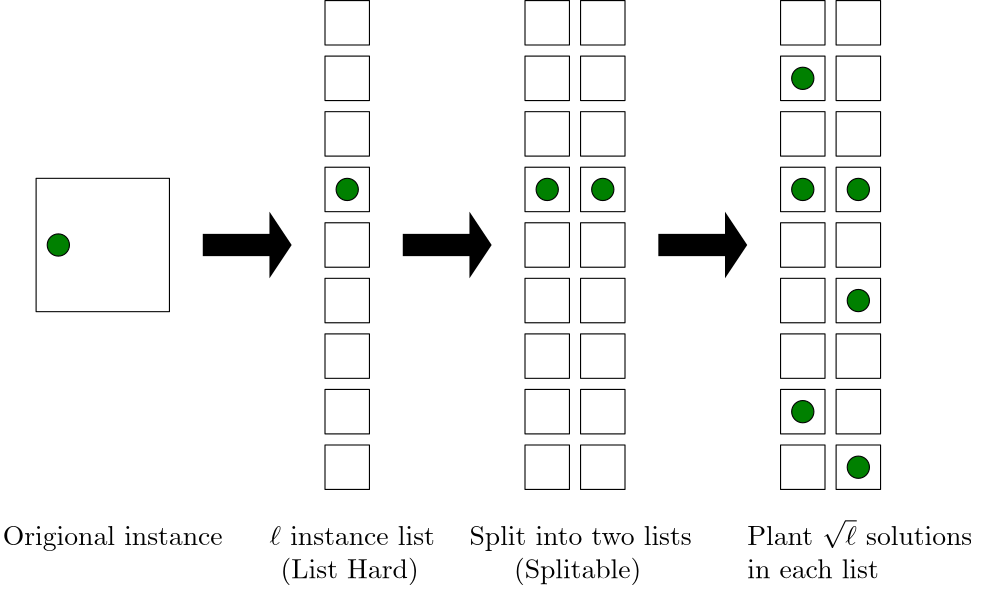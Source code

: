 <?xml version="1.0"?>
<!DOCTYPE ipe SYSTEM "ipe.dtd">
<ipe version="70206" creator="Ipe 7.2.7">
<info created="D:20190204151634" modified="D:20190204153535"/>
<ipestyle name="basic">
<symbol name="arrow/arc(spx)">
<path stroke="sym-stroke" fill="sym-stroke" pen="sym-pen">
0 0 m
-1 0.333 l
-1 -0.333 l
h
</path>
</symbol>
<symbol name="arrow/farc(spx)">
<path stroke="sym-stroke" fill="white" pen="sym-pen">
0 0 m
-1 0.333 l
-1 -0.333 l
h
</path>
</symbol>
<symbol name="arrow/ptarc(spx)">
<path stroke="sym-stroke" fill="sym-stroke" pen="sym-pen">
0 0 m
-1 0.333 l
-0.8 0 l
-1 -0.333 l
h
</path>
</symbol>
<symbol name="arrow/fptarc(spx)">
<path stroke="sym-stroke" fill="white" pen="sym-pen">
0 0 m
-1 0.333 l
-0.8 0 l
-1 -0.333 l
h
</path>
</symbol>
<symbol name="mark/circle(sx)" transformations="translations">
<path fill="sym-stroke">
0.6 0 0 0.6 0 0 e
0.4 0 0 0.4 0 0 e
</path>
</symbol>
<symbol name="mark/disk(sx)" transformations="translations">
<path fill="sym-stroke">
0.6 0 0 0.6 0 0 e
</path>
</symbol>
<symbol name="mark/fdisk(sfx)" transformations="translations">
<group>
<path fill="sym-fill">
0.5 0 0 0.5 0 0 e
</path>
<path fill="sym-stroke" fillrule="eofill">
0.6 0 0 0.6 0 0 e
0.4 0 0 0.4 0 0 e
</path>
</group>
</symbol>
<symbol name="mark/box(sx)" transformations="translations">
<path fill="sym-stroke" fillrule="eofill">
-0.6 -0.6 m
0.6 -0.6 l
0.6 0.6 l
-0.6 0.6 l
h
-0.4 -0.4 m
0.4 -0.4 l
0.4 0.4 l
-0.4 0.4 l
h
</path>
</symbol>
<symbol name="mark/square(sx)" transformations="translations">
<path fill="sym-stroke">
-0.6 -0.6 m
0.6 -0.6 l
0.6 0.6 l
-0.6 0.6 l
h
</path>
</symbol>
<symbol name="mark/fsquare(sfx)" transformations="translations">
<group>
<path fill="sym-fill">
-0.5 -0.5 m
0.5 -0.5 l
0.5 0.5 l
-0.5 0.5 l
h
</path>
<path fill="sym-stroke" fillrule="eofill">
-0.6 -0.6 m
0.6 -0.6 l
0.6 0.6 l
-0.6 0.6 l
h
-0.4 -0.4 m
0.4 -0.4 l
0.4 0.4 l
-0.4 0.4 l
h
</path>
</group>
</symbol>
<symbol name="mark/cross(sx)" transformations="translations">
<group>
<path fill="sym-stroke">
-0.43 -0.57 m
0.57 0.43 l
0.43 0.57 l
-0.57 -0.43 l
h
</path>
<path fill="sym-stroke">
-0.43 0.57 m
0.57 -0.43 l
0.43 -0.57 l
-0.57 0.43 l
h
</path>
</group>
</symbol>
<symbol name="arrow/fnormal(spx)">
<path stroke="sym-stroke" fill="white" pen="sym-pen">
0 0 m
-1 0.333 l
-1 -0.333 l
h
</path>
</symbol>
<symbol name="arrow/pointed(spx)">
<path stroke="sym-stroke" fill="sym-stroke" pen="sym-pen">
0 0 m
-1 0.333 l
-0.8 0 l
-1 -0.333 l
h
</path>
</symbol>
<symbol name="arrow/fpointed(spx)">
<path stroke="sym-stroke" fill="white" pen="sym-pen">
0 0 m
-1 0.333 l
-0.8 0 l
-1 -0.333 l
h
</path>
</symbol>
<symbol name="arrow/linear(spx)">
<path stroke="sym-stroke" pen="sym-pen">
-1 0.333 m
0 0 l
-1 -0.333 l
</path>
</symbol>
<symbol name="arrow/fdouble(spx)">
<path stroke="sym-stroke" fill="white" pen="sym-pen">
0 0 m
-1 0.333 l
-1 -0.333 l
h
-1 0 m
-2 0.333 l
-2 -0.333 l
h
</path>
</symbol>
<symbol name="arrow/double(spx)">
<path stroke="sym-stroke" fill="sym-stroke" pen="sym-pen">
0 0 m
-1 0.333 l
-1 -0.333 l
h
-1 0 m
-2 0.333 l
-2 -0.333 l
h
</path>
</symbol>
<pen name="heavier" value="0.8"/>
<pen name="fat" value="1.2"/>
<pen name="ultrafat" value="2"/>
<symbolsize name="large" value="5"/>
<symbolsize name="small" value="2"/>
<symbolsize name="tiny" value="1.1"/>
<arrowsize name="large" value="10"/>
<arrowsize name="small" value="5"/>
<arrowsize name="tiny" value="3"/>
<color name="red" value="1 0 0"/>
<color name="green" value="0 1 0"/>
<color name="blue" value="0 0 1"/>
<color name="yellow" value="1 1 0"/>
<color name="orange" value="1 0.647 0"/>
<color name="gold" value="1 0.843 0"/>
<color name="purple" value="0.627 0.125 0.941"/>
<color name="gray" value="0.745"/>
<color name="brown" value="0.647 0.165 0.165"/>
<color name="navy" value="0 0 0.502"/>
<color name="pink" value="1 0.753 0.796"/>
<color name="seagreen" value="0.18 0.545 0.341"/>
<color name="turquoise" value="0.251 0.878 0.816"/>
<color name="violet" value="0.933 0.51 0.933"/>
<color name="darkblue" value="0 0 0.545"/>
<color name="darkcyan" value="0 0.545 0.545"/>
<color name="darkgray" value="0.663"/>
<color name="darkgreen" value="0 0.392 0"/>
<color name="darkmagenta" value="0.545 0 0.545"/>
<color name="darkorange" value="1 0.549 0"/>
<color name="darkred" value="0.545 0 0"/>
<color name="lightblue" value="0.678 0.847 0.902"/>
<color name="lightcyan" value="0.878 1 1"/>
<color name="lightgray" value="0.827"/>
<color name="lightgreen" value="0.565 0.933 0.565"/>
<color name="lightyellow" value="1 1 0.878"/>
<dashstyle name="dashed" value="[4] 0"/>
<dashstyle name="dotted" value="[1 3] 0"/>
<dashstyle name="dash dotted" value="[4 2 1 2] 0"/>
<dashstyle name="dash dot dotted" value="[4 2 1 2 1 2] 0"/>
<textsize name="large" value="\large"/>
<textsize name="Large" value="\Large"/>
<textsize name="LARGE" value="\LARGE"/>
<textsize name="huge" value="\huge"/>
<textsize name="Huge" value="\Huge"/>
<textsize name="small" value="\small"/>
<textsize name="footnote" value="\footnotesize"/>
<textsize name="tiny" value="\tiny"/>
<textstyle name="center" begin="\begin{center}" end="\end{center}"/>
<textstyle name="itemize" begin="\begin{itemize}" end="\end{itemize}"/>
<textstyle name="item" begin="\begin{itemize}\item{}" end="\end{itemize}"/>
<gridsize name="4 pts" value="4"/>
<gridsize name="8 pts (~3 mm)" value="8"/>
<gridsize name="16 pts (~6 mm)" value="16"/>
<gridsize name="32 pts (~12 mm)" value="32"/>
<gridsize name="10 pts (~3.5 mm)" value="10"/>
<gridsize name="20 pts (~7 mm)" value="20"/>
<gridsize name="14 pts (~5 mm)" value="14"/>
<gridsize name="28 pts (~10 mm)" value="28"/>
<gridsize name="56 pts (~20 mm)" value="56"/>
<anglesize name="90 deg" value="90"/>
<anglesize name="60 deg" value="60"/>
<anglesize name="45 deg" value="45"/>
<anglesize name="30 deg" value="30"/>
<anglesize name="22.5 deg" value="22.5"/>
<opacity name="10%" value="0.1"/>
<opacity name="30%" value="0.3"/>
<opacity name="50%" value="0.5"/>
<opacity name="75%" value="0.75"/>
<tiling name="falling" angle="-60" step="4" width="1"/>
<tiling name="rising" angle="30" step="4" width="1"/>
</ipestyle>
<page>
<layer name="alpha"/>
<view layers="alpha" active="alpha"/>
<path layer="alpha" matrix="1 0 0 1 8 0" stroke="black">
112 832 m
112 816 l
128 816 l
128 832 l
h
</path>
<path matrix="1 0 0 1 8 0" stroke="black">
112 812 m
112 796 l
128 796 l
128 812 l
h
</path>
<path matrix="1 0 0 1 8 0" stroke="black">
112 792 m
112 776 l
128 776 l
128 792 l
h
</path>
<path matrix="1 0 0 1 8 0" stroke="black">
112 772 m
112 756 l
128 756 l
128 772 l
h
</path>
<path matrix="1 0 0 1 8 0" stroke="black">
112 752 m
112 736 l
128 736 l
128 752 l
h
</path>
<path matrix="1 0 0 1 8 0" stroke="black">
112 732 m
112 716 l
128 716 l
128 732 l
h
</path>
<path matrix="1 0 0 1 8 0" stroke="black">
112 712 m
112 696 l
128 696 l
128 712 l
h
</path>
<path matrix="1 0 0 1 8 0" stroke="black">
112 692 m
112 676 l
128 676 l
128 692 l
h
</path>
<path matrix="1 0 0 1 8 0" stroke="black">
112 672 m
112 656 l
128 656 l
128 672 l
h
</path>
<path matrix="1 0 0 1 0 -16" stroke="black">
16 784 m
16 736 l
64 736 l
64 784 l
h
</path>
<path matrix="1 0 0 1 4 -16" fill="black">
72 764 m
72 756 l
96 756 l
96 748 l
104 760 l
96 772 l
96 764 l
96 764 l
h
</path>
<path matrix="1 0 0 1 0 -16" stroke="black" fill="0 0.502 0">
4 0 0 4 24 760 e
</path>
<path matrix="1 0 0 1 104 4" stroke="black" fill="0 0.502 0">
4 0 0 4 24 760 e
</path>
<path matrix="1 0 0 1 80 0" stroke="black">
112 832 m
112 816 l
128 816 l
128 832 l
h
</path>
<path matrix="1 0 0 1 80 0" stroke="black">
112 812 m
112 796 l
128 796 l
128 812 l
h
</path>
<path matrix="1 0 0 1 80 0" stroke="black">
112 792 m
112 776 l
128 776 l
128 792 l
h
</path>
<path matrix="1 0 0 1 80 0" stroke="black">
112 772 m
112 756 l
128 756 l
128 772 l
h
</path>
<path matrix="1 0 0 1 80 0" stroke="black">
112 752 m
112 736 l
128 736 l
128 752 l
h
</path>
<path matrix="1 0 0 1 80 0" stroke="black">
112 732 m
112 716 l
128 716 l
128 732 l
h
</path>
<path matrix="1 0 0 1 80 0" stroke="black">
112 712 m
112 696 l
128 696 l
128 712 l
h
</path>
<path matrix="1 0 0 1 80 0" stroke="black">
112 692 m
112 676 l
128 676 l
128 692 l
h
</path>
<path matrix="1 0 0 1 80 0" stroke="black">
112 672 m
112 656 l
128 656 l
128 672 l
h
</path>
<path matrix="1 0 0 1 76 -16" fill="black">
72 764 m
72 756 l
96 756 l
96 748 l
104 760 l
96 772 l
96 764 l
96 764 l
h
</path>
<path matrix="1 0 0 1 176 4" stroke="black" fill="0 0.502 0">
4 0 0 4 24 760 e
</path>
<path matrix="1 0 0 1 100 0" stroke="black">
112 832 m
112 816 l
128 816 l
128 832 l
h
</path>
<path matrix="1 0 0 1 100 0" stroke="black">
112 812 m
112 796 l
128 796 l
128 812 l
h
</path>
<path matrix="1 0 0 1 100 0" stroke="black">
112 792 m
112 776 l
128 776 l
128 792 l
h
</path>
<path matrix="1 0 0 1 100 0" stroke="black">
112 772 m
112 756 l
128 756 l
128 772 l
h
</path>
<path matrix="1 0 0 1 100 0" stroke="black">
112 752 m
112 736 l
128 736 l
128 752 l
h
</path>
<path matrix="1 0 0 1 100 0" stroke="black">
112 732 m
112 716 l
128 716 l
128 732 l
h
</path>
<path matrix="1 0 0 1 100 0" stroke="black">
112 712 m
112 696 l
128 696 l
128 712 l
h
</path>
<path matrix="1 0 0 1 100 0" stroke="black">
112 692 m
112 676 l
128 676 l
128 692 l
h
</path>
<path matrix="1 0 0 1 100 0" stroke="black">
112 672 m
112 656 l
128 656 l
128 672 l
h
</path>
<path matrix="1 0 0 1 196 4" stroke="black" fill="0 0.502 0">
4 0 0 4 24 760 e
</path>
<path matrix="1 0 0 1 168 -16" fill="black">
72 764 m
72 756 l
96 756 l
96 748 l
104 760 l
96 772 l
96 764 l
96 764 l
h
</path>
<path matrix="1 0 0 1 172 0" stroke="black">
112 832 m
112 816 l
128 816 l
128 832 l
h
</path>
<path matrix="1 0 0 1 172 0" stroke="black">
112 812 m
112 796 l
128 796 l
128 812 l
h
</path>
<path matrix="1 0 0 1 172 0" stroke="black">
112 792 m
112 776 l
128 776 l
128 792 l
h
</path>
<path matrix="1 0 0 1 172 0" stroke="black">
112 772 m
112 756 l
128 756 l
128 772 l
h
</path>
<path matrix="1 0 0 1 172 0" stroke="black">
112 752 m
112 736 l
128 736 l
128 752 l
h
</path>
<path matrix="1 0 0 1 172 0" stroke="black">
112 732 m
112 716 l
128 716 l
128 732 l
h
</path>
<path matrix="1 0 0 1 172 0" stroke="black">
112 712 m
112 696 l
128 696 l
128 712 l
h
</path>
<path matrix="1 0 0 1 172 0" stroke="black">
112 692 m
112 676 l
128 676 l
128 692 l
h
</path>
<path matrix="1 0 0 1 172 0" stroke="black">
112 672 m
112 656 l
128 656 l
128 672 l
h
</path>
<path matrix="1 0 0 1 268 4" stroke="black" fill="0 0.502 0">
4 0 0 4 24 760 e
</path>
<path matrix="1 0 0 1 192 0" stroke="black">
112 832 m
112 816 l
128 816 l
128 832 l
h
</path>
<path matrix="1 0 0 1 192 0" stroke="black">
112 812 m
112 796 l
128 796 l
128 812 l
h
</path>
<path matrix="1 0 0 1 192 0" stroke="black">
112 792 m
112 776 l
128 776 l
128 792 l
h
</path>
<path matrix="1 0 0 1 192 0" stroke="black">
112 772 m
112 756 l
128 756 l
128 772 l
h
</path>
<path matrix="1 0 0 1 192 0" stroke="black">
112 752 m
112 736 l
128 736 l
128 752 l
h
</path>
<path matrix="1 0 0 1 192 0" stroke="black">
112 732 m
112 716 l
128 716 l
128 732 l
h
</path>
<path matrix="1 0 0 1 192 0" stroke="black">
112 712 m
112 696 l
128 696 l
128 712 l
h
</path>
<path matrix="1 0 0 1 192 0" stroke="black">
112 692 m
112 676 l
128 676 l
128 692 l
h
</path>
<path matrix="1 0 0 1 192 0" stroke="black">
112 672 m
112 656 l
128 656 l
128 672 l
h
</path>
<path matrix="1 0 0 1 288 4" stroke="black" fill="0 0.502 0">
4 0 0 4 24 760 e
</path>
<path matrix="1 0 0 1 268 44" stroke="black" fill="0 0.502 0">
4 0 0 4 24 760 e
</path>
<path matrix="1 0 0 1 268 -76" stroke="black" fill="0 0.502 0">
4 0 0 4 24 760 e
</path>
<path matrix="1 0 0 1 288 -96" stroke="black" fill="0 0.502 0">
4 0 0 4 24 760 e
</path>
<path matrix="1 0 0 1 288 -36" stroke="black" fill="0 0.502 0">
4 0 0 4 24 760 e
</path>
<text matrix="1 0 0 1 -20 -60" transformations="translations" pos="24 696" stroke="black" type="label" width="82.552" height="6.926" depth="1.93" valign="baseline">Origional instance
</text>
<text matrix="1 0 0 1 -4 0" transformations="translations" pos="104 636" stroke="black" type="label" width="59.61" height="6.918" depth="0" valign="baseline">$\ell$ instance list</text>
<text transformations="translations" pos="104 624" stroke="black" type="label" width="53.079" height="7.473" depth="2.49" valign="baseline">(List Hard)
</text>
<text matrix="1 0 0 1 4 0" transformations="translations" pos="168 636" stroke="black" type="label" width="83.41" height="6.926" depth="1.93" valign="baseline">Split into two lists
</text>
<text matrix="1 0 0 1 20 0" transformations="translations" pos="168 624" stroke="black" type="label" width="45.939" height="7.473" depth="2.49" valign="baseline">(Splitable)</text>
<text transformations="translations" pos="272 636" stroke="black" type="label" width="84.378" height="9.291" depth="1.07" valign="baseline">Plant $\sqrt{\ell}$ solutions
</text>
<text transformations="translations" pos="272 624" stroke="black" type="label" width="50.699" height="6.918" depth="0" valign="baseline">in each list
</text>
</page>
</ipe>
